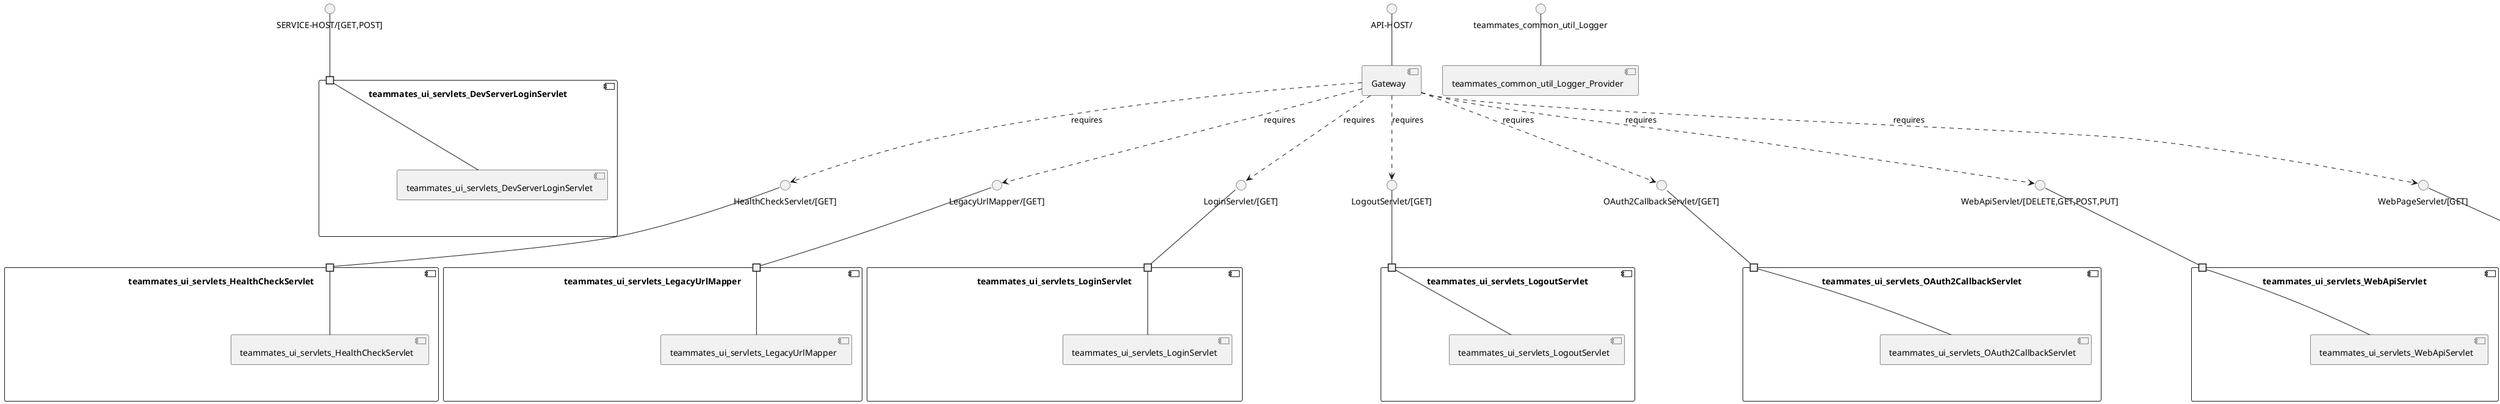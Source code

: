 @startuml
skinparam fixCircleLabelOverlapping true
skinparam componentStyle uml2
component "teammates_ui_servlets_DevServerLoginServlet\n\n\n\n\n\n" {
[teammates_ui_servlets_DevServerLoginServlet]
portin " " as teammates_ui_servlets_DevServerLoginServlet_requires_SERVICE_HOST_GET_POST_
"teammates_ui_servlets_DevServerLoginServlet_requires_SERVICE_HOST_GET_POST_"--[teammates_ui_servlets_DevServerLoginServlet]
}
interface "SERVICE-HOST/[GET,POST]" as interface.SERVICE_HOST_GET_POST_
interface.SERVICE_HOST_GET_POST_--"teammates_ui_servlets_DevServerLoginServlet_requires_SERVICE_HOST_GET_POST_"
component "teammates_ui_servlets_HealthCheckServlet\n\n\n\n\n\n" {
[teammates_ui_servlets_HealthCheckServlet]
portin " " as teammates_ui_servlets_HealthCheckServlet_requires_HealthCheckServlet_GET_
"teammates_ui_servlets_HealthCheckServlet_requires_HealthCheckServlet_GET_"--[teammates_ui_servlets_HealthCheckServlet]
}
interface "HealthCheckServlet/[GET]" as interface.HealthCheckServlet_GET_
interface.HealthCheckServlet_GET_--"teammates_ui_servlets_HealthCheckServlet_requires_HealthCheckServlet_GET_"
component "teammates_ui_servlets_LegacyUrlMapper\n\n\n\n\n\n" {
[teammates_ui_servlets_LegacyUrlMapper]
portin " " as teammates_ui_servlets_LegacyUrlMapper_requires_LegacyUrlMapper_GET_
"teammates_ui_servlets_LegacyUrlMapper_requires_LegacyUrlMapper_GET_"--[teammates_ui_servlets_LegacyUrlMapper]
}
interface "LegacyUrlMapper/[GET]" as interface.LegacyUrlMapper_GET_
interface.LegacyUrlMapper_GET_--"teammates_ui_servlets_LegacyUrlMapper_requires_LegacyUrlMapper_GET_"
component "teammates_ui_servlets_LoginServlet\n\n\n\n\n\n" {
[teammates_ui_servlets_LoginServlet]
portin " " as teammates_ui_servlets_LoginServlet_requires_LoginServlet_GET_
"teammates_ui_servlets_LoginServlet_requires_LoginServlet_GET_"--[teammates_ui_servlets_LoginServlet]
}
interface "LoginServlet/[GET]" as interface.LoginServlet_GET_
interface.LoginServlet_GET_--"teammates_ui_servlets_LoginServlet_requires_LoginServlet_GET_"
component "teammates_ui_servlets_LogoutServlet\n\n\n\n\n\n" {
[teammates_ui_servlets_LogoutServlet]
portin " " as teammates_ui_servlets_LogoutServlet_requires_LogoutServlet_GET_
"teammates_ui_servlets_LogoutServlet_requires_LogoutServlet_GET_"--[teammates_ui_servlets_LogoutServlet]
}
interface "LogoutServlet/[GET]" as interface.LogoutServlet_GET_
interface.LogoutServlet_GET_--"teammates_ui_servlets_LogoutServlet_requires_LogoutServlet_GET_"
component "teammates_ui_servlets_OAuth2CallbackServlet\n\n\n\n\n\n" {
[teammates_ui_servlets_OAuth2CallbackServlet]
portin " " as teammates_ui_servlets_OAuth2CallbackServlet_requires_OAuth2CallbackServlet_GET_
"teammates_ui_servlets_OAuth2CallbackServlet_requires_OAuth2CallbackServlet_GET_"--[teammates_ui_servlets_OAuth2CallbackServlet]
}
interface "OAuth2CallbackServlet/[GET]" as interface.OAuth2CallbackServlet_GET_
interface.OAuth2CallbackServlet_GET_--"teammates_ui_servlets_OAuth2CallbackServlet_requires_OAuth2CallbackServlet_GET_"
component "teammates_ui_servlets_WebApiServlet\n\n\n\n\n\n" {
[teammates_ui_servlets_WebApiServlet]
portin " " as teammates_ui_servlets_WebApiServlet_requires_WebApiServlet_DELETE_GET_POST_PUT_
"teammates_ui_servlets_WebApiServlet_requires_WebApiServlet_DELETE_GET_POST_PUT_"--[teammates_ui_servlets_WebApiServlet]
}
interface "WebApiServlet/[DELETE,GET,POST,PUT]" as interface.WebApiServlet_DELETE_GET_POST_PUT_
interface.WebApiServlet_DELETE_GET_POST_PUT_--"teammates_ui_servlets_WebApiServlet_requires_WebApiServlet_DELETE_GET_POST_PUT_"
component "teammates_ui_servlets_WebPageServlet\n\n\n\n\n\n" {
[teammates_ui_servlets_WebPageServlet]
portin " " as teammates_ui_servlets_WebPageServlet_requires_WebPageServlet_GET_
"teammates_ui_servlets_WebPageServlet_requires_WebPageServlet_GET_"--[teammates_ui_servlets_WebPageServlet]
}
interface "WebPageServlet/[GET]" as interface.WebPageServlet_GET_
interface.WebPageServlet_GET_--"teammates_ui_servlets_WebPageServlet_requires_WebPageServlet_GET_"
interface "API-HOST/" as interface.API_HOST_
interface.API_HOST_--[Gateway]
interface "HealthCheckServlet/[GET]" as interface.HealthCheckServlet_GET_
[Gateway]..>interface.HealthCheckServlet_GET_ : requires
interface "LegacyUrlMapper/[GET]" as interface.LegacyUrlMapper_GET_
[Gateway]..>interface.LegacyUrlMapper_GET_ : requires
interface "LoginServlet/[GET]" as interface.LoginServlet_GET_
[Gateway]..>interface.LoginServlet_GET_ : requires
interface "LogoutServlet/[GET]" as interface.LogoutServlet_GET_
[Gateway]..>interface.LogoutServlet_GET_ : requires
interface "OAuth2CallbackServlet/[GET]" as interface.OAuth2CallbackServlet_GET_
[Gateway]..>interface.OAuth2CallbackServlet_GET_ : requires
interface "WebApiServlet/[DELETE,GET,POST,PUT]" as interface.WebApiServlet_DELETE_GET_POST_PUT_
[Gateway]..>interface.WebApiServlet_DELETE_GET_POST_PUT_ : requires
interface "WebPageServlet/[GET]" as interface.WebPageServlet_GET_
[Gateway]..>interface.WebPageServlet_GET_ : requires
interface "teammates_common_util_Logger" as interface.teammates_common_util_Logger
interface.teammates_common_util_Logger--[teammates_common_util_Logger_Provider]

@enduml
